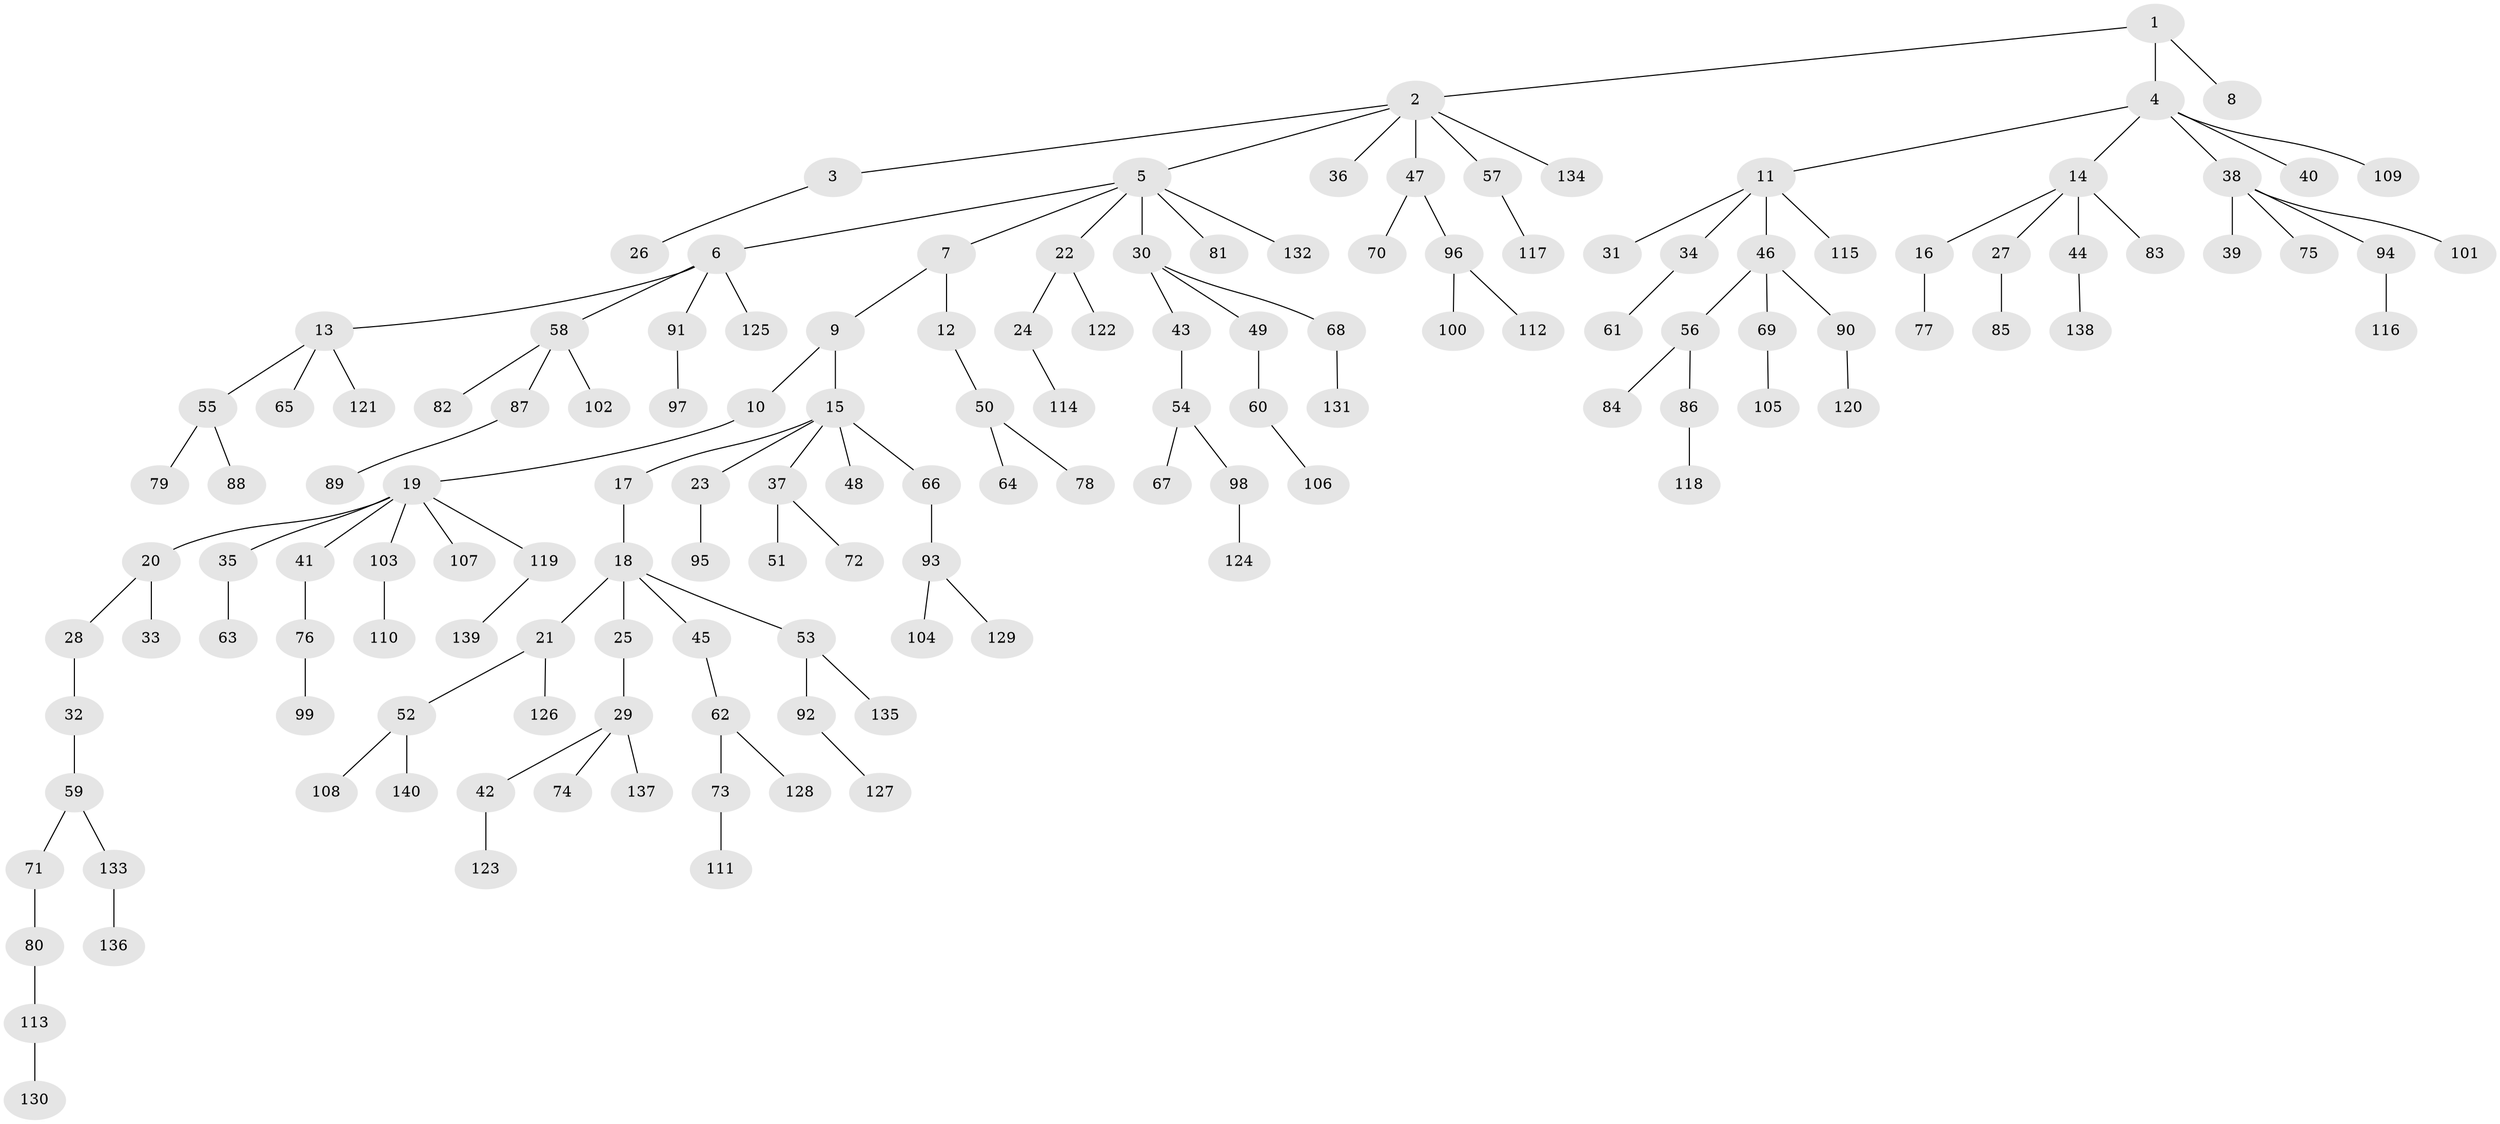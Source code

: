 // Generated by graph-tools (version 1.1) at 2025/26/03/09/25 03:26:23]
// undirected, 140 vertices, 139 edges
graph export_dot {
graph [start="1"]
  node [color=gray90,style=filled];
  1;
  2;
  3;
  4;
  5;
  6;
  7;
  8;
  9;
  10;
  11;
  12;
  13;
  14;
  15;
  16;
  17;
  18;
  19;
  20;
  21;
  22;
  23;
  24;
  25;
  26;
  27;
  28;
  29;
  30;
  31;
  32;
  33;
  34;
  35;
  36;
  37;
  38;
  39;
  40;
  41;
  42;
  43;
  44;
  45;
  46;
  47;
  48;
  49;
  50;
  51;
  52;
  53;
  54;
  55;
  56;
  57;
  58;
  59;
  60;
  61;
  62;
  63;
  64;
  65;
  66;
  67;
  68;
  69;
  70;
  71;
  72;
  73;
  74;
  75;
  76;
  77;
  78;
  79;
  80;
  81;
  82;
  83;
  84;
  85;
  86;
  87;
  88;
  89;
  90;
  91;
  92;
  93;
  94;
  95;
  96;
  97;
  98;
  99;
  100;
  101;
  102;
  103;
  104;
  105;
  106;
  107;
  108;
  109;
  110;
  111;
  112;
  113;
  114;
  115;
  116;
  117;
  118;
  119;
  120;
  121;
  122;
  123;
  124;
  125;
  126;
  127;
  128;
  129;
  130;
  131;
  132;
  133;
  134;
  135;
  136;
  137;
  138;
  139;
  140;
  1 -- 2;
  1 -- 4;
  1 -- 8;
  2 -- 3;
  2 -- 5;
  2 -- 36;
  2 -- 47;
  2 -- 57;
  2 -- 134;
  3 -- 26;
  4 -- 11;
  4 -- 14;
  4 -- 38;
  4 -- 40;
  4 -- 109;
  5 -- 6;
  5 -- 7;
  5 -- 22;
  5 -- 30;
  5 -- 81;
  5 -- 132;
  6 -- 13;
  6 -- 58;
  6 -- 91;
  6 -- 125;
  7 -- 9;
  7 -- 12;
  9 -- 10;
  9 -- 15;
  10 -- 19;
  11 -- 31;
  11 -- 34;
  11 -- 46;
  11 -- 115;
  12 -- 50;
  13 -- 55;
  13 -- 65;
  13 -- 121;
  14 -- 16;
  14 -- 27;
  14 -- 44;
  14 -- 83;
  15 -- 17;
  15 -- 23;
  15 -- 37;
  15 -- 48;
  15 -- 66;
  16 -- 77;
  17 -- 18;
  18 -- 21;
  18 -- 25;
  18 -- 45;
  18 -- 53;
  19 -- 20;
  19 -- 35;
  19 -- 41;
  19 -- 103;
  19 -- 107;
  19 -- 119;
  20 -- 28;
  20 -- 33;
  21 -- 52;
  21 -- 126;
  22 -- 24;
  22 -- 122;
  23 -- 95;
  24 -- 114;
  25 -- 29;
  27 -- 85;
  28 -- 32;
  29 -- 42;
  29 -- 74;
  29 -- 137;
  30 -- 43;
  30 -- 49;
  30 -- 68;
  32 -- 59;
  34 -- 61;
  35 -- 63;
  37 -- 51;
  37 -- 72;
  38 -- 39;
  38 -- 75;
  38 -- 94;
  38 -- 101;
  41 -- 76;
  42 -- 123;
  43 -- 54;
  44 -- 138;
  45 -- 62;
  46 -- 56;
  46 -- 69;
  46 -- 90;
  47 -- 70;
  47 -- 96;
  49 -- 60;
  50 -- 64;
  50 -- 78;
  52 -- 108;
  52 -- 140;
  53 -- 92;
  53 -- 135;
  54 -- 67;
  54 -- 98;
  55 -- 79;
  55 -- 88;
  56 -- 84;
  56 -- 86;
  57 -- 117;
  58 -- 82;
  58 -- 87;
  58 -- 102;
  59 -- 71;
  59 -- 133;
  60 -- 106;
  62 -- 73;
  62 -- 128;
  66 -- 93;
  68 -- 131;
  69 -- 105;
  71 -- 80;
  73 -- 111;
  76 -- 99;
  80 -- 113;
  86 -- 118;
  87 -- 89;
  90 -- 120;
  91 -- 97;
  92 -- 127;
  93 -- 104;
  93 -- 129;
  94 -- 116;
  96 -- 100;
  96 -- 112;
  98 -- 124;
  103 -- 110;
  113 -- 130;
  119 -- 139;
  133 -- 136;
}
